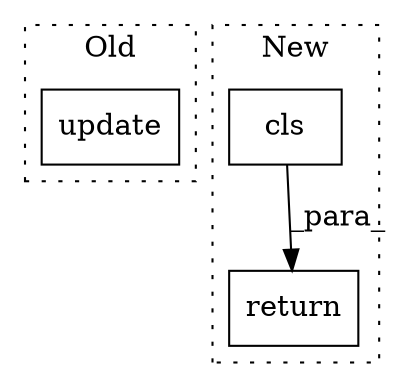 digraph G {
subgraph cluster0 {
1 [label="update" a="32" s="3409,3488" l="7,1" shape="box"];
label = "Old";
style="dotted";
}
subgraph cluster1 {
2 [label="cls" a="32" s="3013,3210" l="15,-5" shape="box"];
3 [label="return" a="41" s="3006" l="7" shape="box"];
label = "New";
style="dotted";
}
2 -> 3 [label="_para_"];
}
